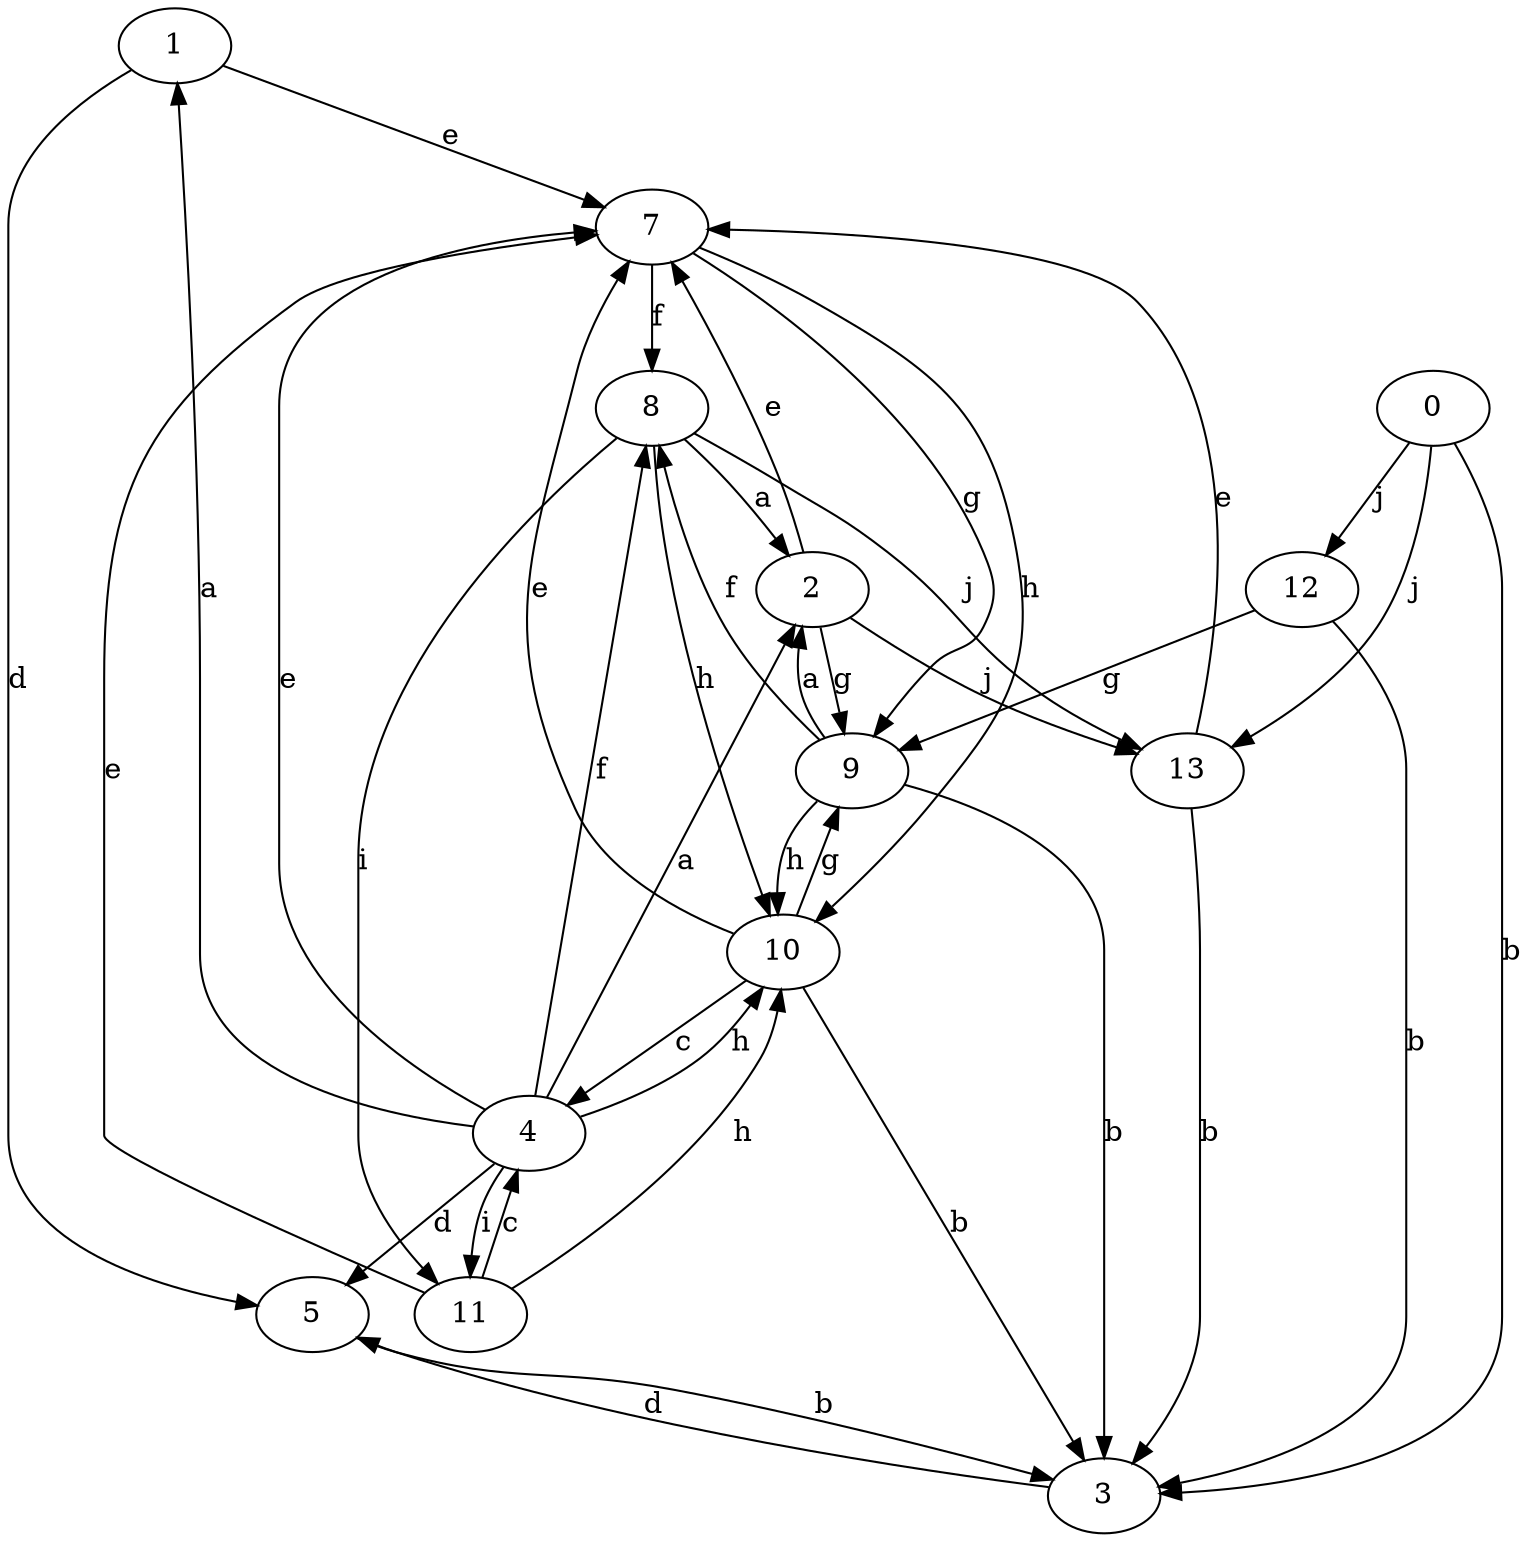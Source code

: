 strict digraph  {
1;
2;
3;
4;
5;
0;
7;
8;
9;
10;
11;
12;
13;
1 -> 5  [label=d];
1 -> 7  [label=e];
2 -> 7  [label=e];
2 -> 9  [label=g];
2 -> 13  [label=j];
3 -> 5  [label=d];
4 -> 1  [label=a];
4 -> 2  [label=a];
4 -> 5  [label=d];
4 -> 7  [label=e];
4 -> 8  [label=f];
4 -> 10  [label=h];
4 -> 11  [label=i];
5 -> 3  [label=b];
0 -> 3  [label=b];
0 -> 12  [label=j];
0 -> 13  [label=j];
7 -> 8  [label=f];
7 -> 9  [label=g];
7 -> 10  [label=h];
8 -> 2  [label=a];
8 -> 10  [label=h];
8 -> 11  [label=i];
8 -> 13  [label=j];
9 -> 2  [label=a];
9 -> 3  [label=b];
9 -> 8  [label=f];
9 -> 10  [label=h];
10 -> 3  [label=b];
10 -> 4  [label=c];
10 -> 7  [label=e];
10 -> 9  [label=g];
11 -> 4  [label=c];
11 -> 7  [label=e];
11 -> 10  [label=h];
12 -> 3  [label=b];
12 -> 9  [label=g];
13 -> 3  [label=b];
13 -> 7  [label=e];
}
